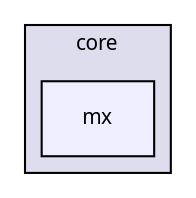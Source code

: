 digraph "mx" {
  compound=true
  node [ fontsize="10", fontname="FreeSans.ttf"];
  edge [ labelfontsize="10", labelfontname="FreeSans.ttf"];
  subgraph clusterdir_d3f702df5899af83d48ebd5a6235f692 {
    graph [ bgcolor="#ddddee", pencolor="black", label="core" fontname="FreeSans.ttf", fontsize="10", URL="dir_d3f702df5899af83d48ebd5a6235f692.html"]
  dir_7caec218a7c88054567c5fb276494b84 [shape=box, label="mx", style="filled", fillcolor="#eeeeff", pencolor="black", URL="dir_7caec218a7c88054567c5fb276494b84.html"];
  }
}
